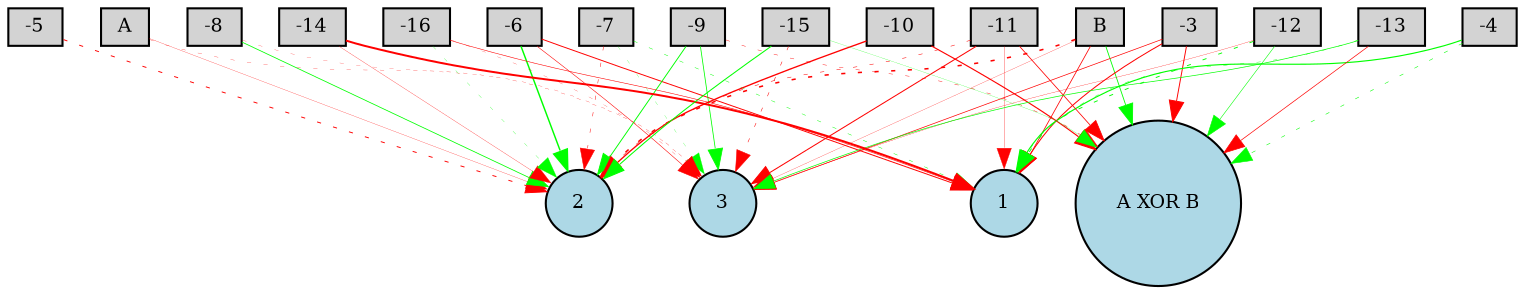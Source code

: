 digraph {
	node [fontsize=9 height=0.2 shape=circle width=0.2]
	A [fillcolor=lightgray shape=box style=filled]
	B [fillcolor=lightgray shape=box style=filled]
	-3 [fillcolor=lightgray shape=box style=filled]
	-4 [fillcolor=lightgray shape=box style=filled]
	-5 [fillcolor=lightgray shape=box style=filled]
	-6 [fillcolor=lightgray shape=box style=filled]
	-7 [fillcolor=lightgray shape=box style=filled]
	-8 [fillcolor=lightgray shape=box style=filled]
	-9 [fillcolor=lightgray shape=box style=filled]
	-10 [fillcolor=lightgray shape=box style=filled]
	-11 [fillcolor=lightgray shape=box style=filled]
	-12 [fillcolor=lightgray shape=box style=filled]
	-13 [fillcolor=lightgray shape=box style=filled]
	-14 [fillcolor=lightgray shape=box style=filled]
	-15 [fillcolor=lightgray shape=box style=filled]
	-16 [fillcolor=lightgray shape=box style=filled]
	"A XOR B" [fillcolor=lightblue style=filled]
	1 [fillcolor=lightblue style=filled]
	2 [fillcolor=lightblue style=filled]
	3 [fillcolor=lightblue style=filled]
	A -> 2 [color=red penwidth=0.12114809085517744 style=solid]
	A -> 3 [color=red penwidth=0.1261785295112017 style=dotted]
	B -> "A XOR B" [color=green penwidth=0.4097341184600497 style=solid]
	B -> 1 [color=red penwidth=0.37964900718298655 style=solid]
	B -> 2 [color=red penwidth=0.7399117020101688 style=dotted]
	B -> 3 [color=red penwidth=0.1188917418109698 style=solid]
	-3 -> "A XOR B" [color=red penwidth=0.458542459037269 style=solid]
	-3 -> 1 [color=red penwidth=0.4848260762033041 style=solid]
	-3 -> 3 [color=red penwidth=0.33468730704104954 style=solid]
	-4 -> "A XOR B" [color=green penwidth=0.26139780343263735 style=dotted]
	-4 -> 1 [color=green penwidth=0.5521479653692788 style=solid]
	-5 -> 2 [color=red penwidth=0.4558672189693479 style=dotted]
	-6 -> 1 [color=red penwidth=0.4651808924851678 style=solid]
	-6 -> 2 [color=green penwidth=0.6914625805248787 style=solid]
	-6 -> 3 [color=red penwidth=0.2634204646860508 style=solid]
	-7 -> 1 [color=green penwidth=0.21535577579819037 style=dotted]
	-7 -> 2 [color=red penwidth=0.2270787848149072 style=dotted]
	-7 -> 3 [color=green penwidth=0.10676240361803506 style=dotted]
	-8 -> 2 [color=green penwidth=0.37535389375989037 style=solid]
	-8 -> 3 [color=red penwidth=0.10681137570307196 style=dotted]
	-9 -> "A XOR B" [color=red penwidth=0.2007182179719596 style=dotted]
	-9 -> 2 [color=green penwidth=0.45136079614026126 style=solid]
	-9 -> 3 [color=green penwidth=0.38071533094423937 style=solid]
	-10 -> "A XOR B" [color=red penwidth=0.5451988902134369 style=solid]
	-10 -> 2 [color=red penwidth=0.6395134072833997 style=solid]
	-11 -> "A XOR B" [color=red penwidth=0.3799655958348599 style=solid]
	-11 -> 1 [color=red penwidth=0.15013099683401618 style=solid]
	-11 -> 2 [color=red penwidth=0.24881785887328303 style=dotted]
	-11 -> 3 [color=red penwidth=0.48725716804462227 style=solid]
	-12 -> "A XOR B" [color=green penwidth=0.2671129292785249 style=solid]
	-12 -> 1 [color=green penwidth=0.43797179262131847 style=dotted]
	-12 -> 3 [color=red penwidth=0.13411239884272957 style=solid]
	-13 -> "A XOR B" [color=red penwidth=0.32807450821184303 style=solid]
	-13 -> 1 [color=green penwidth=0.1831445202882372 style=dotted]
	-13 -> 3 [color=green penwidth=0.3310496255582203 style=solid]
	-14 -> 1 [color=red penwidth=0.9544208000670986 style=solid]
	-14 -> 2 [color=red penwidth=0.13564775718899091 style=solid]
	-15 -> "A XOR B" [color=green penwidth=0.10678876404844628 style=solid]
	-15 -> 2 [color=green penwidth=0.49378337885244017 style=solid]
	-15 -> 3 [color=red penwidth=0.2504947684469283 style=dotted]
	-16 -> 1 [color=red penwidth=0.26613565522985405 style=solid]
	-16 -> 2 [color=green penwidth=0.12520759665169867 style=dotted]
	-16 -> 3 [color=red penwidth=0.10434633296311296 style=dotted]
}
